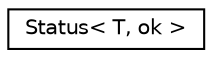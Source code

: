 digraph "Graphical Class Hierarchy"
{
 // LATEX_PDF_SIZE
  edge [fontname="Helvetica",fontsize="10",labelfontname="Helvetica",labelfontsize="10"];
  node [fontname="Helvetica",fontsize="10",shape=record];
  rankdir="LR";
  Node0 [label="Status\< T, ok \>",height=0.2,width=0.4,color="black", fillcolor="white", style="filled",URL="$class_status.html",tooltip=" "];
}
